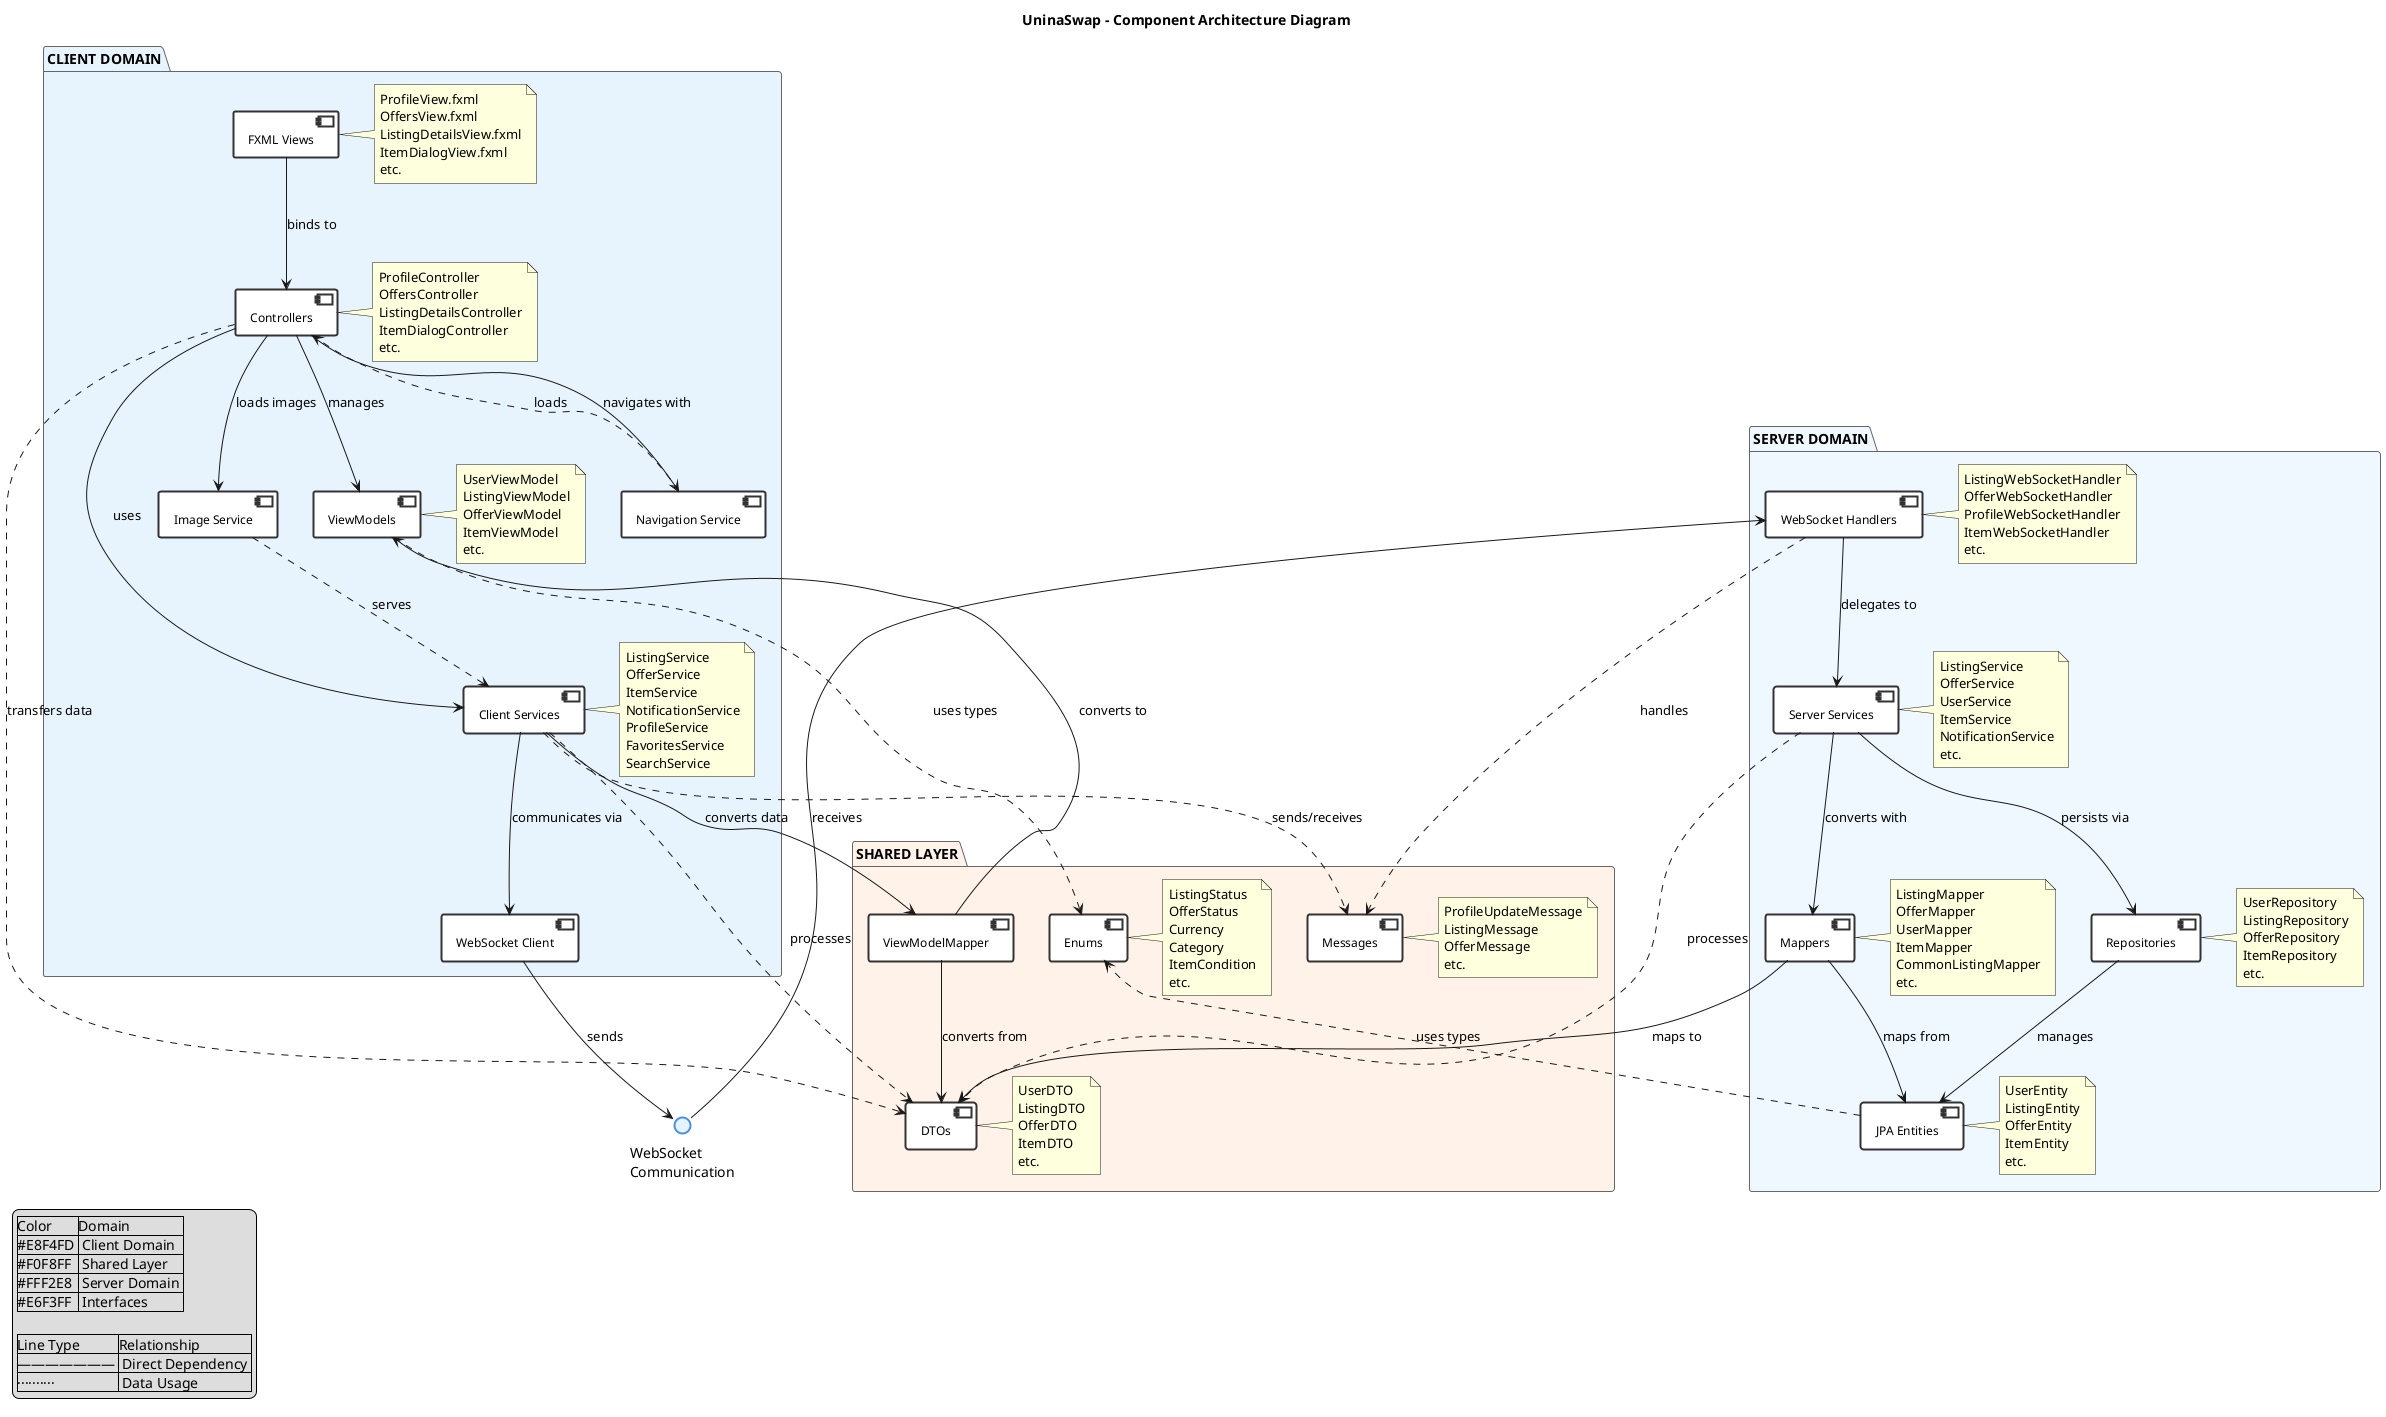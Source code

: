@startuml UninaSwap_Component_Architecture

!define CLIENT_COLOR #E8F4FD
!define SERVER_COLOR #FFF2E8
!define SHARED_COLOR #F0F8FF
!define INTERFACE_COLOR #E6F3FF

title UninaSwap - Component Architecture Diagram

skinparam component {
    BackgroundColor #FFFFFF
    BorderColor #333333
    BorderThickness 2
    FontSize 12
}

skinparam interface {
    BackgroundColor #E6F3FF
    BorderColor #4A90E2
    BorderThickness 2
}

skinparam package {
    BackgroundColor transparent
    BorderColor #666666
    BorderThickness 1
    FontStyle bold
}

package "CLIENT DOMAIN" as ClientDomain #E8F4FD {
    
    [FXML Views] as FXML
    [Controllers] as Controllers
    [Client Services] as ClientServices
    [ViewModels] as ViewModels
    [WebSocket Client] as WSClient
    [Navigation Service] as NavService
    [Image Service] as ImgService
    
    note right of FXML
        ProfileView.fxml
        OffersView.fxml
        ListingDetailsView.fxml
        ItemDialogView.fxml
        etc.
    end note
    
    note right of Controllers
        ProfileController
        OffersController
        ListingDetailsController
        ItemDialogController
        etc.
    end note
    
    note right of ClientServices
        ListingService
        OfferService
        ItemService
        NotificationService
        ProfileService
        FavoritesService
        SearchService
    end note
    
    note right of ViewModels
        UserViewModel
        ListingViewModel
        OfferViewModel
        ItemViewModel
        etc.
    end note
}

package "SHARED LAYER" as SharedLayer #FFF2E8 {
    
    [DTOs] as DTOs
    [Enums] as Enums
    [Messages] as Messages
    [ViewModelMapper] as VMMapper
    
    note right of DTOs
        UserDTO
        ListingDTO
        OfferDTO
        ItemDTO
        etc.
    end note
    
    note right of Enums
        ListingStatus
        OfferStatus
        Currency
        Category
        ItemCondition
        etc.
    end note
    
    note right of Messages
        ProfileUpdateMessage
        ListingMessage
        OfferMessage
        etc.
    end note
}

package "SERVER DOMAIN" as ServerDomain #F0F8FF {
    
    [WebSocket Handlers] as WSHandlers
    [Server Services] as ServerServices
    [Mappers] as Mappers
    [JPA Entities] as Entities
    [Repositories] as Repositories
    
    note right of WSHandlers
        ListingWebSocketHandler
        OfferWebSocketHandler
        ProfileWebSocketHandler
        ItemWebSocketHandler
        etc.
    end note
    
    note right of ServerServices
        ListingService
        OfferService
        UserService
        ItemService
        NotificationService
        etc.
    end note
    
    note right of Mappers
        ListingMapper
        OfferMapper
        UserMapper
        ItemMapper
        CommonListingMapper
        etc.
    end note
    
    note right of Entities
        UserEntity
        ListingEntity
        OfferEntity
        ItemEntity
        etc.
    end note
    
    note right of Repositories
        UserRepository
        ListingRepository
        OfferRepository
        ItemRepository
        etc.
    end note
}

' WebSocket Communication Interface
interface "WebSocket\nCommunication" as WSInterface

' Client Domain Internal Relationships
FXML --> Controllers : "binds to"
Controllers --> ClientServices : "uses"
Controllers --> ViewModels : "manages"
Controllers --> NavService : "navigates with"
Controllers --> ImgService : "loads images"
ClientServices --> WSClient : "communicates via"
ClientServices --> VMMapper : "converts data"

' Shared Layer Usage
Controllers ..> DTOs : "transfers data"
ClientServices ..> DTOs : "processes"
ViewModels ..> Enums : "uses types"
ClientServices ..> Messages : "sends/receives"
VMMapper --> DTOs : "converts from"
VMMapper --> ViewModels : "converts to"

' WebSocket Communication
WSClient --> WSInterface : "sends"
WSInterface --> WSHandlers : "receives"

' Server Domain Internal Relationships
WSHandlers --> ServerServices : "delegates to"
ServerServices --> Mappers : "converts with"
ServerServices --> Repositories : "persists via"
Mappers --> Entities : "maps from"
Mappers --> DTOs : "maps to"
Repositories --> Entities : "manages"

' Cross-Domain Data Flow
WSHandlers ..> Messages : "handles"
ServerServices ..> DTOs : "processes"
Entities ..> Enums : "uses types"

' Additional Service Dependencies
NavService ..> Controllers : "loads"
ImgService ..> ClientServices : "serves"

legend bottom left
    |Color |Domain |
    |#E8F4FD | Client Domain |
    |#F0F8FF | Shared Layer |
    |#FFF2E8 | Server Domain |
    |#E6F3FF | Interfaces |
    
    |Line Type |Relationship |
    |——————— | Direct Dependency |
    |·········· | Data Usage |
endlegend

@enduml